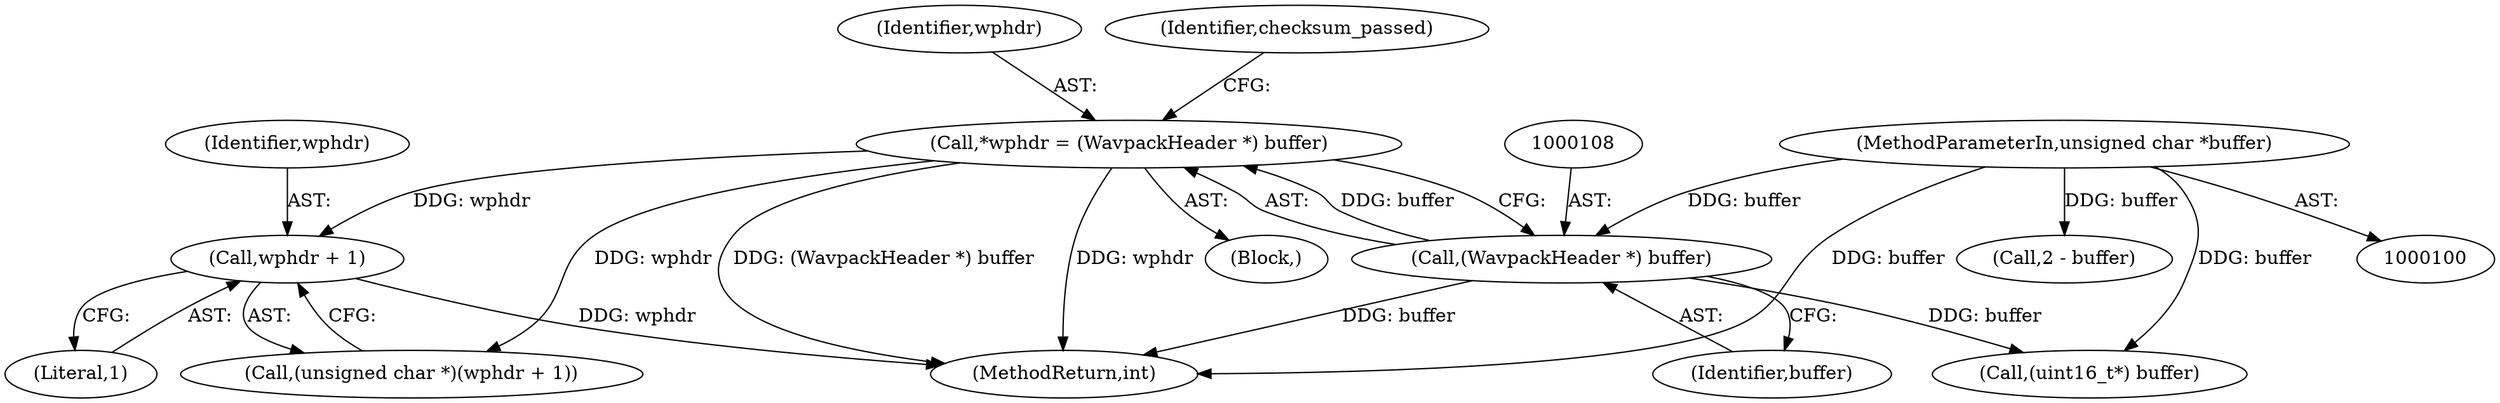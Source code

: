 digraph "0_WavPack_bba5389dc598a92bdf2b297c3ea34620b6679b5b@pointer" {
"1000152" [label="(Call,wphdr + 1)"];
"1000105" [label="(Call,*wphdr = (WavpackHeader *) buffer)"];
"1000107" [label="(Call,(WavpackHeader *) buffer)"];
"1000101" [label="(MethodParameterIn,unsigned char *buffer)"];
"1000107" [label="(Call,(WavpackHeader *) buffer)"];
"1000244" [label="(Call,2 - buffer)"];
"1000154" [label="(Literal,1)"];
"1000101" [label="(MethodParameterIn,unsigned char *buffer)"];
"1000150" [label="(Call,(unsigned char *)(wphdr + 1))"];
"1000152" [label="(Call,wphdr + 1)"];
"1000105" [label="(Call,*wphdr = (WavpackHeader *) buffer)"];
"1000233" [label="(Call,(uint16_t*) buffer)"];
"1000153" [label="(Identifier,wphdr)"];
"1000103" [label="(Block,)"];
"1000109" [label="(Identifier,buffer)"];
"1000106" [label="(Identifier,wphdr)"];
"1000377" [label="(MethodReturn,int)"];
"1000112" [label="(Identifier,checksum_passed)"];
"1000152" -> "1000150"  [label="AST: "];
"1000152" -> "1000154"  [label="CFG: "];
"1000153" -> "1000152"  [label="AST: "];
"1000154" -> "1000152"  [label="AST: "];
"1000150" -> "1000152"  [label="CFG: "];
"1000152" -> "1000377"  [label="DDG: wphdr"];
"1000105" -> "1000152"  [label="DDG: wphdr"];
"1000105" -> "1000103"  [label="AST: "];
"1000105" -> "1000107"  [label="CFG: "];
"1000106" -> "1000105"  [label="AST: "];
"1000107" -> "1000105"  [label="AST: "];
"1000112" -> "1000105"  [label="CFG: "];
"1000105" -> "1000377"  [label="DDG: (WavpackHeader *) buffer"];
"1000105" -> "1000377"  [label="DDG: wphdr"];
"1000107" -> "1000105"  [label="DDG: buffer"];
"1000105" -> "1000150"  [label="DDG: wphdr"];
"1000107" -> "1000109"  [label="CFG: "];
"1000108" -> "1000107"  [label="AST: "];
"1000109" -> "1000107"  [label="AST: "];
"1000107" -> "1000377"  [label="DDG: buffer"];
"1000101" -> "1000107"  [label="DDG: buffer"];
"1000107" -> "1000233"  [label="DDG: buffer"];
"1000101" -> "1000100"  [label="AST: "];
"1000101" -> "1000377"  [label="DDG: buffer"];
"1000101" -> "1000233"  [label="DDG: buffer"];
"1000101" -> "1000244"  [label="DDG: buffer"];
}
